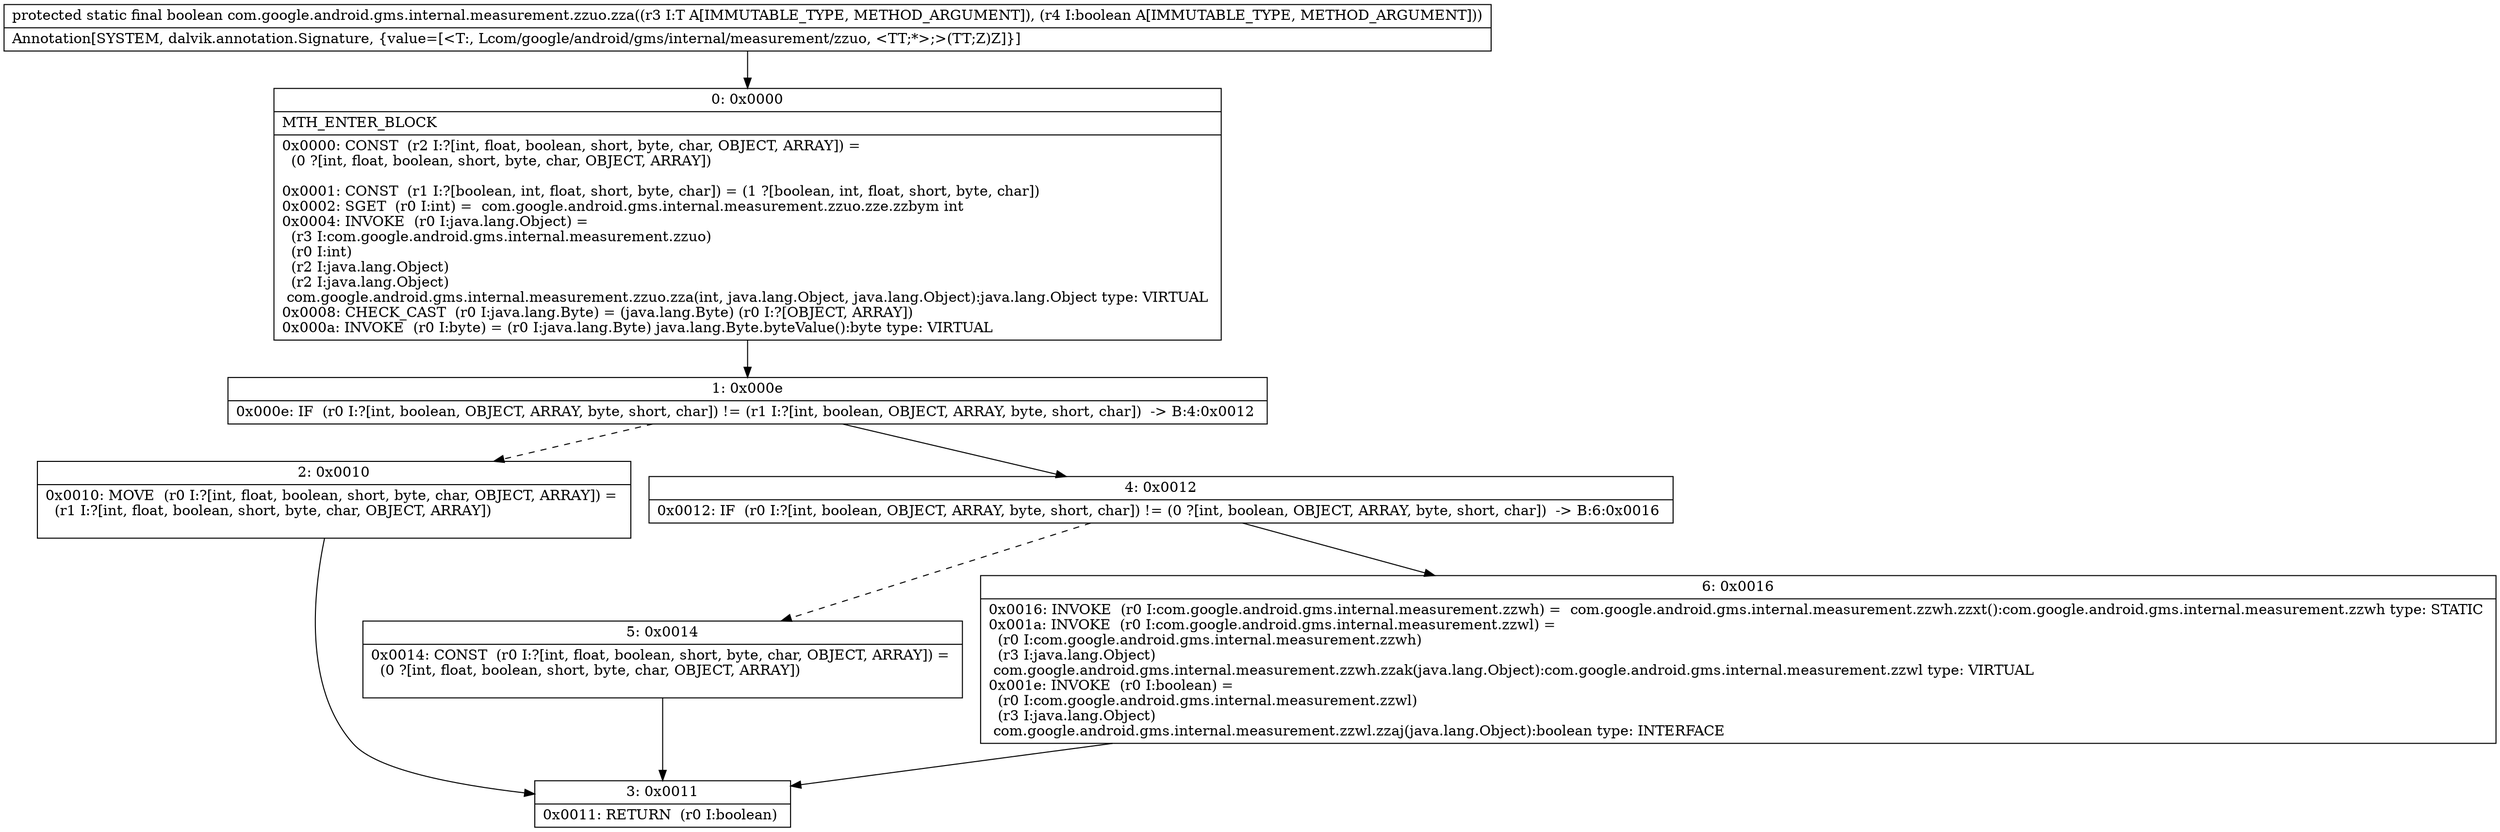 digraph "CFG forcom.google.android.gms.internal.measurement.zzuo.zza(Lcom\/google\/android\/gms\/internal\/measurement\/zzuo;Z)Z" {
Node_0 [shape=record,label="{0\:\ 0x0000|MTH_ENTER_BLOCK\l|0x0000: CONST  (r2 I:?[int, float, boolean, short, byte, char, OBJECT, ARRAY]) = \l  (0 ?[int, float, boolean, short, byte, char, OBJECT, ARRAY])\l \l0x0001: CONST  (r1 I:?[boolean, int, float, short, byte, char]) = (1 ?[boolean, int, float, short, byte, char]) \l0x0002: SGET  (r0 I:int) =  com.google.android.gms.internal.measurement.zzuo.zze.zzbym int \l0x0004: INVOKE  (r0 I:java.lang.Object) = \l  (r3 I:com.google.android.gms.internal.measurement.zzuo)\l  (r0 I:int)\l  (r2 I:java.lang.Object)\l  (r2 I:java.lang.Object)\l com.google.android.gms.internal.measurement.zzuo.zza(int, java.lang.Object, java.lang.Object):java.lang.Object type: VIRTUAL \l0x0008: CHECK_CAST  (r0 I:java.lang.Byte) = (java.lang.Byte) (r0 I:?[OBJECT, ARRAY]) \l0x000a: INVOKE  (r0 I:byte) = (r0 I:java.lang.Byte) java.lang.Byte.byteValue():byte type: VIRTUAL \l}"];
Node_1 [shape=record,label="{1\:\ 0x000e|0x000e: IF  (r0 I:?[int, boolean, OBJECT, ARRAY, byte, short, char]) != (r1 I:?[int, boolean, OBJECT, ARRAY, byte, short, char])  \-\> B:4:0x0012 \l}"];
Node_2 [shape=record,label="{2\:\ 0x0010|0x0010: MOVE  (r0 I:?[int, float, boolean, short, byte, char, OBJECT, ARRAY]) = \l  (r1 I:?[int, float, boolean, short, byte, char, OBJECT, ARRAY])\l \l}"];
Node_3 [shape=record,label="{3\:\ 0x0011|0x0011: RETURN  (r0 I:boolean) \l}"];
Node_4 [shape=record,label="{4\:\ 0x0012|0x0012: IF  (r0 I:?[int, boolean, OBJECT, ARRAY, byte, short, char]) != (0 ?[int, boolean, OBJECT, ARRAY, byte, short, char])  \-\> B:6:0x0016 \l}"];
Node_5 [shape=record,label="{5\:\ 0x0014|0x0014: CONST  (r0 I:?[int, float, boolean, short, byte, char, OBJECT, ARRAY]) = \l  (0 ?[int, float, boolean, short, byte, char, OBJECT, ARRAY])\l \l}"];
Node_6 [shape=record,label="{6\:\ 0x0016|0x0016: INVOKE  (r0 I:com.google.android.gms.internal.measurement.zzwh) =  com.google.android.gms.internal.measurement.zzwh.zzxt():com.google.android.gms.internal.measurement.zzwh type: STATIC \l0x001a: INVOKE  (r0 I:com.google.android.gms.internal.measurement.zzwl) = \l  (r0 I:com.google.android.gms.internal.measurement.zzwh)\l  (r3 I:java.lang.Object)\l com.google.android.gms.internal.measurement.zzwh.zzak(java.lang.Object):com.google.android.gms.internal.measurement.zzwl type: VIRTUAL \l0x001e: INVOKE  (r0 I:boolean) = \l  (r0 I:com.google.android.gms.internal.measurement.zzwl)\l  (r3 I:java.lang.Object)\l com.google.android.gms.internal.measurement.zzwl.zzaj(java.lang.Object):boolean type: INTERFACE \l}"];
MethodNode[shape=record,label="{protected static final boolean com.google.android.gms.internal.measurement.zzuo.zza((r3 I:T A[IMMUTABLE_TYPE, METHOD_ARGUMENT]), (r4 I:boolean A[IMMUTABLE_TYPE, METHOD_ARGUMENT]))  | Annotation[SYSTEM, dalvik.annotation.Signature, \{value=[\<T:, Lcom\/google\/android\/gms\/internal\/measurement\/zzuo, \<TT;*\>;\>(TT;Z)Z]\}]\l}"];
MethodNode -> Node_0;
Node_0 -> Node_1;
Node_1 -> Node_2[style=dashed];
Node_1 -> Node_4;
Node_2 -> Node_3;
Node_4 -> Node_5[style=dashed];
Node_4 -> Node_6;
Node_5 -> Node_3;
Node_6 -> Node_3;
}

